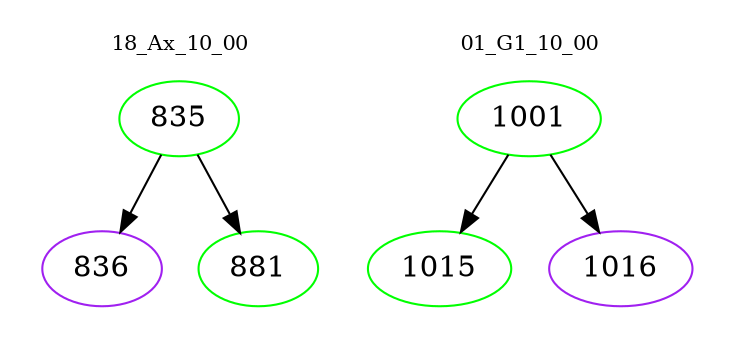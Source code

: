 digraph{
subgraph cluster_0 {
color = white
label = "18_Ax_10_00";
fontsize=10;
T0_835 [label="835", color="green"]
T0_835 -> T0_836 [color="black"]
T0_836 [label="836", color="purple"]
T0_835 -> T0_881 [color="black"]
T0_881 [label="881", color="green"]
}
subgraph cluster_1 {
color = white
label = "01_G1_10_00";
fontsize=10;
T1_1001 [label="1001", color="green"]
T1_1001 -> T1_1015 [color="black"]
T1_1015 [label="1015", color="green"]
T1_1001 -> T1_1016 [color="black"]
T1_1016 [label="1016", color="purple"]
}
}
